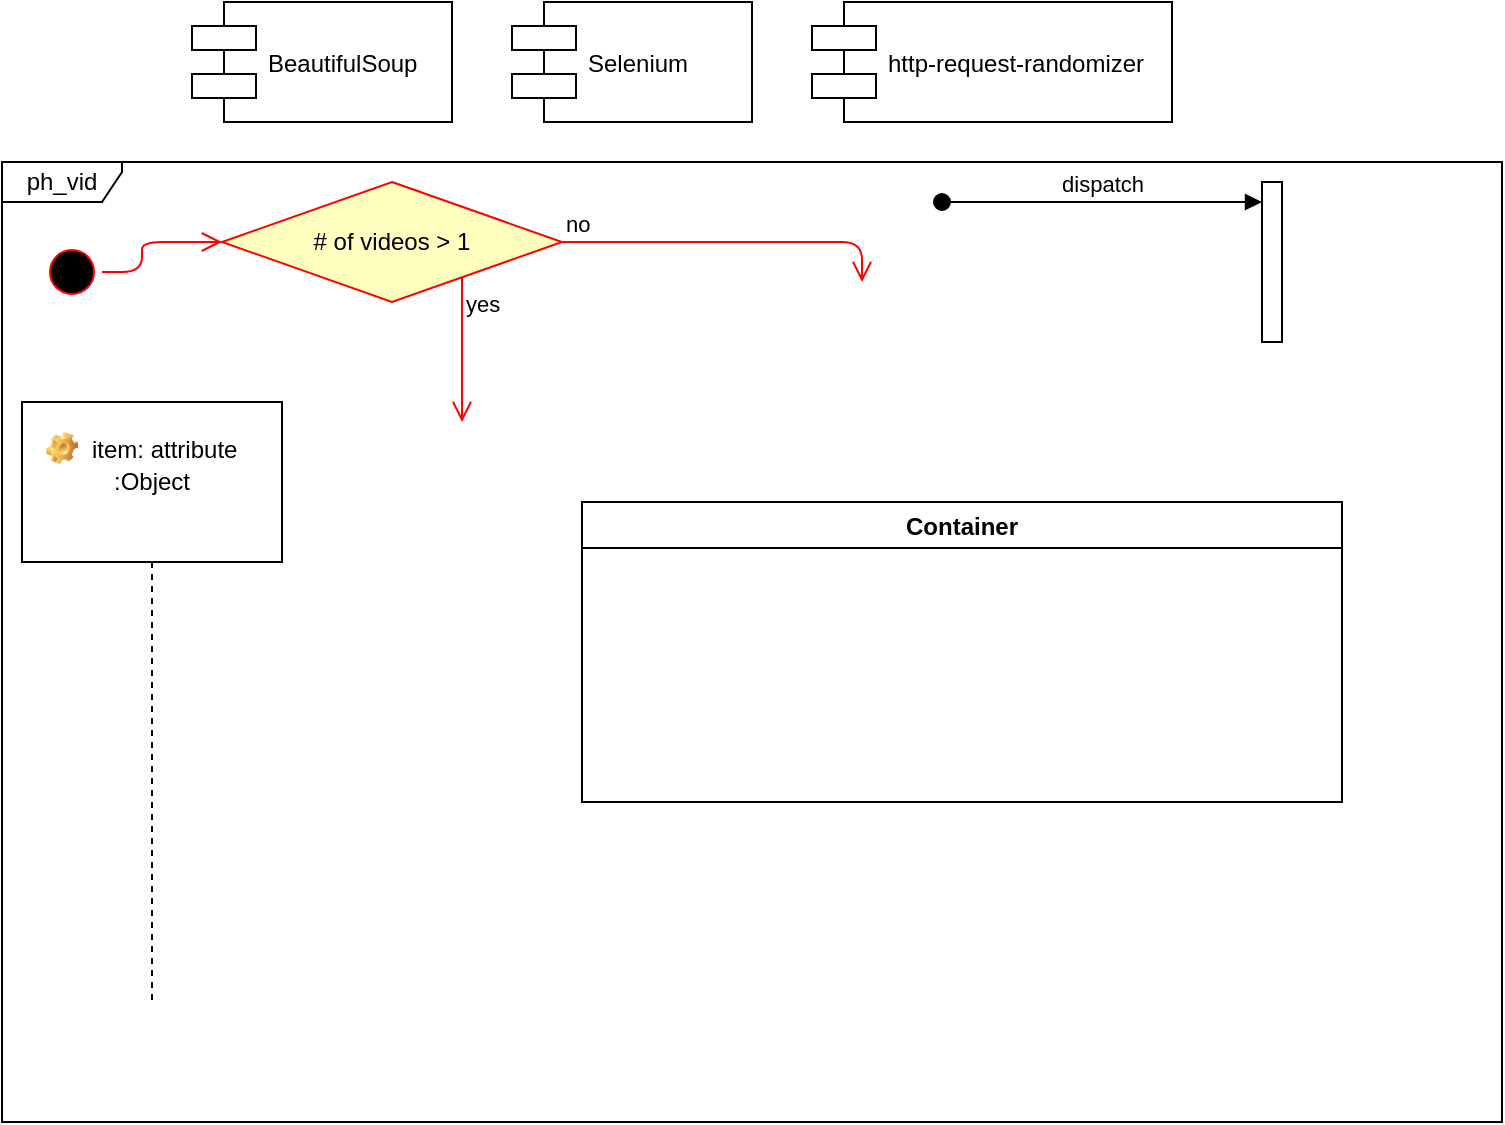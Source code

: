 <mxfile version="12.2.9" type="github" pages="3">
  <diagram id="AwbfEzpDd8xSR2dKTyjw" name="ph_vid_loop">
    <mxGraphModel dx="413" dy="207" grid="1" gridSize="10" guides="1" tooltips="1" connect="1" arrows="1" fold="1" page="1" pageScale="1" pageWidth="850" pageHeight="1100" math="0" shadow="0">
      <root>
        <mxCell id="Jjdpp9kzdlKeJ8DKWI-i-0"/>
        <mxCell id="Jjdpp9kzdlKeJ8DKWI-i-1" parent="Jjdpp9kzdlKeJ8DKWI-i-0"/>
        <mxCell id="kKwHOPGvg4fn7I3pD740-0" value="ph_vid" style="shape=umlFrame;whiteSpace=wrap;html=1;width=60;height=20;" parent="Jjdpp9kzdlKeJ8DKWI-i-1" vertex="1">
          <mxGeometry x="20" y="90" width="750" height="480" as="geometry"/>
        </mxCell>
        <mxCell id="3LHcxx38Fz820UR3ZZb6-0" value="" style="html=1;points=[];perimeter=orthogonalPerimeter;" parent="Jjdpp9kzdlKeJ8DKWI-i-1" vertex="1">
          <mxGeometry x="650" y="100" width="10" height="80" as="geometry"/>
        </mxCell>
        <mxCell id="3LHcxx38Fz820UR3ZZb6-1" value="dispatch" style="html=1;verticalAlign=bottom;startArrow=oval;endArrow=block;startSize=8;" parent="Jjdpp9kzdlKeJ8DKWI-i-1" target="3LHcxx38Fz820UR3ZZb6-0" edge="1">
          <mxGeometry relative="1" as="geometry">
            <mxPoint x="490" y="110" as="sourcePoint"/>
            <Array as="points">
              <mxPoint x="550" y="110"/>
            </Array>
          </mxGeometry>
        </mxCell>
        <mxCell id="VnJPsCmSPEkNU2JOGeLp-0" value="Container" style="swimlane;" parent="Jjdpp9kzdlKeJ8DKWI-i-1" vertex="1">
          <mxGeometry x="310" y="260" width="380" height="150" as="geometry"/>
        </mxCell>
        <mxCell id="Ll8Ll0utZGQ6ejz3md0A-0" value=":Object" style="shape=umlLifeline;perimeter=lifelinePerimeter;whiteSpace=wrap;html=1;container=1;collapsible=0;recursiveResize=0;outlineConnect=0;size=80;" parent="Jjdpp9kzdlKeJ8DKWI-i-1" vertex="1">
          <mxGeometry x="30" y="210" width="130" height="300" as="geometry"/>
        </mxCell>
        <mxCell id="Ll8Ll0utZGQ6ejz3md0A-2" value="item: attribute" style="label;fontStyle=0;strokeColor=none;fillColor=none;align=left;verticalAlign=top;overflow=hidden;spacingLeft=28;spacingRight=4;rotatable=0;points=[[0,0.5],[1,0.5]];portConstraint=eastwest;imageWidth=16;imageHeight=16;image=img/clipart/Gear_128x128.png" parent="Ll8Ll0utZGQ6ejz3md0A-0" vertex="1">
          <mxGeometry x="5" y="10" width="120" height="26" as="geometry"/>
        </mxCell>
        <mxCell id="UbIw8AjE3OovaRkyUzxW-0" value="# of videos &amp;gt; 1" style="rhombus;whiteSpace=wrap;html=1;fillColor=#ffffc0;strokeColor=#ff0000;" vertex="1" parent="Jjdpp9kzdlKeJ8DKWI-i-1">
          <mxGeometry x="130" y="100" width="170" height="60" as="geometry"/>
        </mxCell>
        <mxCell id="UbIw8AjE3OovaRkyUzxW-1" value="no" style="edgeStyle=orthogonalEdgeStyle;html=1;align=left;verticalAlign=bottom;endArrow=open;endSize=8;strokeColor=#ff0000;" edge="1" source="UbIw8AjE3OovaRkyUzxW-0" parent="Jjdpp9kzdlKeJ8DKWI-i-1">
          <mxGeometry x="-1" relative="1" as="geometry">
            <mxPoint x="450" y="150" as="targetPoint"/>
            <Array as="points">
              <mxPoint x="450" y="130"/>
            </Array>
          </mxGeometry>
        </mxCell>
        <mxCell id="UbIw8AjE3OovaRkyUzxW-2" value="yes" style="edgeStyle=orthogonalEdgeStyle;html=1;align=left;verticalAlign=top;endArrow=open;endSize=8;strokeColor=#ff0000;" edge="1" source="UbIw8AjE3OovaRkyUzxW-0" parent="Jjdpp9kzdlKeJ8DKWI-i-1">
          <mxGeometry x="-1" relative="1" as="geometry">
            <mxPoint x="250" y="220" as="targetPoint"/>
            <Array as="points">
              <mxPoint x="250" y="190"/>
            </Array>
          </mxGeometry>
        </mxCell>
        <mxCell id="zff8t15oZqUy6pPYif88-0" value="BeautifulSoup" style="shape=component;align=left;spacingLeft=36;" vertex="1" parent="Jjdpp9kzdlKeJ8DKWI-i-1">
          <mxGeometry x="115" y="10" width="130" height="60" as="geometry"/>
        </mxCell>
        <mxCell id="zff8t15oZqUy6pPYif88-1" value="Selenium" style="shape=component;align=left;spacingLeft=36;" vertex="1" parent="Jjdpp9kzdlKeJ8DKWI-i-1">
          <mxGeometry x="275" y="10" width="120" height="60" as="geometry"/>
        </mxCell>
        <mxCell id="zff8t15oZqUy6pPYif88-2" value="http-request-randomizer" style="shape=component;align=left;spacingLeft=36;" vertex="1" parent="Jjdpp9kzdlKeJ8DKWI-i-1">
          <mxGeometry x="425" y="10" width="180" height="60" as="geometry"/>
        </mxCell>
        <mxCell id="zff8t15oZqUy6pPYif88-3" value="" style="ellipse;html=1;shape=startState;fillColor=#000000;strokeColor=#ff0000;" vertex="1" parent="Jjdpp9kzdlKeJ8DKWI-i-1">
          <mxGeometry x="40" y="130" width="30" height="30" as="geometry"/>
        </mxCell>
        <mxCell id="zff8t15oZqUy6pPYif88-4" value="" style="edgeStyle=orthogonalEdgeStyle;html=1;verticalAlign=bottom;endArrow=open;endSize=8;strokeColor=#ff0000;entryX=0;entryY=0.5;entryDx=0;entryDy=0;" edge="1" source="zff8t15oZqUy6pPYif88-3" parent="Jjdpp9kzdlKeJ8DKWI-i-1" target="UbIw8AjE3OovaRkyUzxW-0">
          <mxGeometry relative="1" as="geometry">
            <mxPoint x="130" y="140" as="targetPoint"/>
            <Array as="points">
              <mxPoint x="90" y="145"/>
              <mxPoint x="90" y="130"/>
            </Array>
          </mxGeometry>
        </mxCell>
      </root>
    </mxGraphModel>
  </diagram>
  <diagram id="X8xxeZtMaUqWloNi_NUE" name="ph_datadownload">
    <mxGraphModel dx="868" dy="434" grid="1" gridSize="10" guides="1" tooltips="1" connect="1" arrows="1" fold="1" page="1" pageScale="1" pageWidth="850" pageHeight="1100" math="0" shadow="0">
      <root>
        <mxCell id="l5QIk7LVCsUGL1zNA7kD-0"/>
        <mxCell id="l5QIk7LVCsUGL1zNA7kD-1" parent="l5QIk7LVCsUGL1zNA7kD-0"/>
        <mxCell id="l5QIk7LVCsUGL1zNA7kD-2" value="ph_datadownload" style="shape=umlFrame;whiteSpace=wrap;html=1;width=140;height=20;" parent="l5QIk7LVCsUGL1zNA7kD-1" vertex="1">
          <mxGeometry x="20" y="20" width="760" height="580" as="geometry"/>
        </mxCell>
        <mxCell id="1mIaOZ23cjCyIw2l2IKU-0" value="" style="ellipse;html=1;shape=startState;fillColor=#000000;strokeColor=#ff0000;" vertex="1" parent="l5QIk7LVCsUGL1zNA7kD-1">
          <mxGeometry x="70" y="50" width="30" height="30" as="geometry"/>
        </mxCell>
        <mxCell id="1mIaOZ23cjCyIw2l2IKU-1" value="" style="edgeStyle=orthogonalEdgeStyle;html=1;verticalAlign=bottom;endArrow=open;endSize=8;strokeColor=#ff0000;" edge="1" source="1mIaOZ23cjCyIw2l2IKU-0" parent="l5QIk7LVCsUGL1zNA7kD-1" target="1mIaOZ23cjCyIw2l2IKU-2">
          <mxGeometry relative="1" as="geometry">
            <mxPoint x="55" y="140" as="targetPoint"/>
          </mxGeometry>
        </mxCell>
        <mxCell id="1mIaOZ23cjCyIw2l2IKU-2" value="IDLE" style="html=1;" vertex="1" parent="l5QIk7LVCsUGL1zNA7kD-1">
          <mxGeometry x="30" y="120" width="110" height="50" as="geometry"/>
        </mxCell>
        <mxCell id="SqnLXMk6XBoaeApYODCm-5" value="BeautifulSoup" style="shape=component;align=left;spacingLeft=36;" vertex="1" parent="l5QIk7LVCsUGL1zNA7kD-1">
          <mxGeometry x="170" y="35" width="130" height="60" as="geometry"/>
        </mxCell>
        <mxCell id="SqnLXMk6XBoaeApYODCm-6" value="Selenium" style="shape=component;align=left;spacingLeft=36;" vertex="1" parent="l5QIk7LVCsUGL1zNA7kD-1">
          <mxGeometry x="330" y="35" width="120" height="60" as="geometry"/>
        </mxCell>
        <mxCell id="SqnLXMk6XBoaeApYODCm-7" value="http-request-randomizer" style="shape=component;align=left;spacingLeft=36;" vertex="1" parent="l5QIk7LVCsUGL1zNA7kD-1">
          <mxGeometry x="480" y="35" width="180" height="60" as="geometry"/>
        </mxCell>
      </root>
    </mxGraphModel>
  </diagram>
  <diagram id="OfdHNIP_iHX9oZ2ZFSQs" name="reddit_bot">
    <mxGraphModel dx="868" dy="434" grid="1" gridSize="10" guides="1" tooltips="1" connect="1" arrows="1" fold="1" page="1" pageScale="1" pageWidth="850" pageHeight="1100" math="0" shadow="0">
      <root>
        <mxCell id="9OtKHRBxRGDBuByY-BPE-0"/>
        <mxCell id="9OtKHRBxRGDBuByY-BPE-1" parent="9OtKHRBxRGDBuByY-BPE-0"/>
      </root>
    </mxGraphModel>
  </diagram>
</mxfile>
